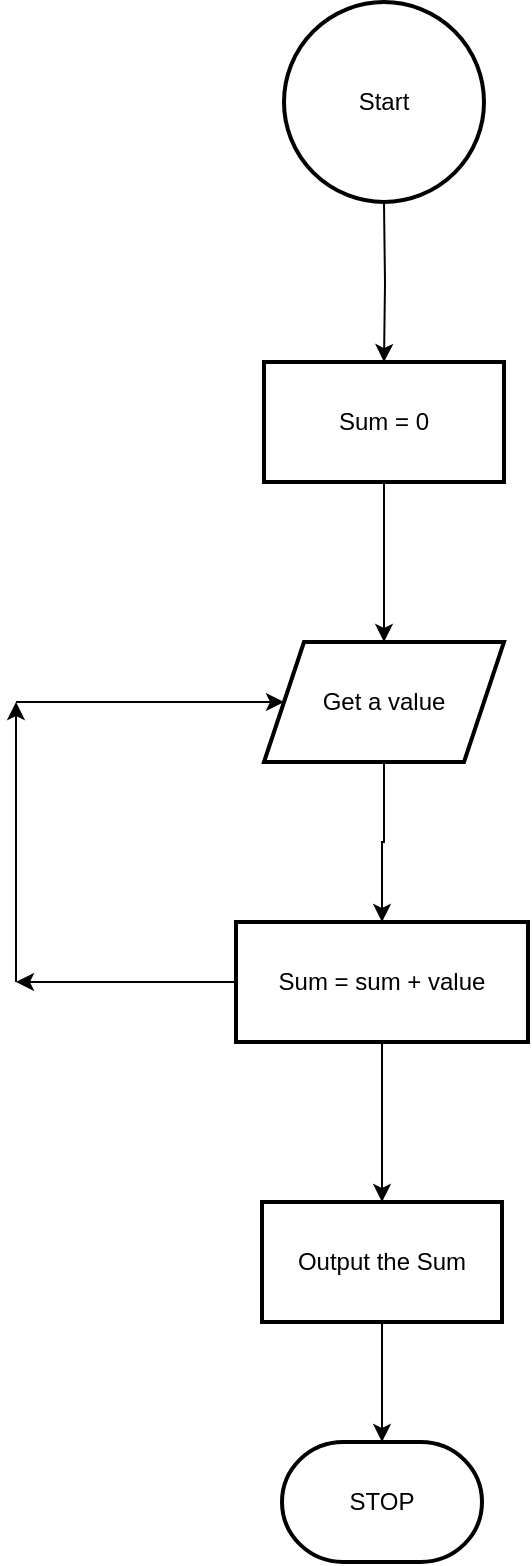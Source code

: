 <mxfile version="24.7.7">
  <diagram id="C5RBs43oDa-KdzZeNtuy" name="Page-1">
    <mxGraphModel dx="1296" dy="719" grid="1" gridSize="10" guides="1" tooltips="1" connect="1" arrows="1" fold="1" page="1" pageScale="1" pageWidth="827" pageHeight="1169" math="0" shadow="0">
      <root>
        <mxCell id="WIyWlLk6GJQsqaUBKTNV-0" />
        <mxCell id="WIyWlLk6GJQsqaUBKTNV-1" parent="WIyWlLk6GJQsqaUBKTNV-0" />
        <mxCell id="PJYZeeyJtvybxpKXVPIw-3" value="" style="edgeStyle=orthogonalEdgeStyle;rounded=0;orthogonalLoop=1;jettySize=auto;html=1;" edge="1" parent="WIyWlLk6GJQsqaUBKTNV-1" target="PJYZeeyJtvybxpKXVPIw-2">
          <mxGeometry relative="1" as="geometry">
            <mxPoint x="414" y="200" as="sourcePoint" />
          </mxGeometry>
        </mxCell>
        <mxCell id="PJYZeeyJtvybxpKXVPIw-6" value="" style="edgeStyle=orthogonalEdgeStyle;rounded=0;orthogonalLoop=1;jettySize=auto;html=1;" edge="1" parent="WIyWlLk6GJQsqaUBKTNV-1" source="PJYZeeyJtvybxpKXVPIw-2" target="PJYZeeyJtvybxpKXVPIw-5">
          <mxGeometry relative="1" as="geometry" />
        </mxCell>
        <mxCell id="PJYZeeyJtvybxpKXVPIw-2" value="Sum = 0" style="whiteSpace=wrap;html=1;strokeWidth=2;" vertex="1" parent="WIyWlLk6GJQsqaUBKTNV-1">
          <mxGeometry x="354" y="280" width="120" height="60" as="geometry" />
        </mxCell>
        <mxCell id="PJYZeeyJtvybxpKXVPIw-8" value="" style="edgeStyle=orthogonalEdgeStyle;rounded=0;orthogonalLoop=1;jettySize=auto;html=1;" edge="1" parent="WIyWlLk6GJQsqaUBKTNV-1" source="PJYZeeyJtvybxpKXVPIw-5" target="PJYZeeyJtvybxpKXVPIw-7">
          <mxGeometry relative="1" as="geometry" />
        </mxCell>
        <mxCell id="PJYZeeyJtvybxpKXVPIw-5" value="Get a value" style="shape=parallelogram;perimeter=parallelogramPerimeter;whiteSpace=wrap;html=1;fixedSize=1;strokeWidth=2;" vertex="1" parent="WIyWlLk6GJQsqaUBKTNV-1">
          <mxGeometry x="354" y="420" width="120" height="60" as="geometry" />
        </mxCell>
        <mxCell id="PJYZeeyJtvybxpKXVPIw-10" value="" style="edgeStyle=orthogonalEdgeStyle;rounded=0;orthogonalLoop=1;jettySize=auto;html=1;" edge="1" parent="WIyWlLk6GJQsqaUBKTNV-1" source="PJYZeeyJtvybxpKXVPIw-7" target="PJYZeeyJtvybxpKXVPIw-9">
          <mxGeometry relative="1" as="geometry" />
        </mxCell>
        <mxCell id="PJYZeeyJtvybxpKXVPIw-7" value="Sum = sum + value" style="whiteSpace=wrap;html=1;strokeWidth=2;" vertex="1" parent="WIyWlLk6GJQsqaUBKTNV-1">
          <mxGeometry x="340" y="560" width="146" height="60" as="geometry" />
        </mxCell>
        <mxCell id="PJYZeeyJtvybxpKXVPIw-16" value="" style="edgeStyle=orthogonalEdgeStyle;rounded=0;orthogonalLoop=1;jettySize=auto;html=1;" edge="1" parent="WIyWlLk6GJQsqaUBKTNV-1" source="PJYZeeyJtvybxpKXVPIw-9" target="PJYZeeyJtvybxpKXVPIw-14">
          <mxGeometry relative="1" as="geometry" />
        </mxCell>
        <mxCell id="PJYZeeyJtvybxpKXVPIw-9" value="Output the Sum" style="whiteSpace=wrap;html=1;strokeWidth=2;" vertex="1" parent="WIyWlLk6GJQsqaUBKTNV-1">
          <mxGeometry x="353" y="700" width="120" height="60" as="geometry" />
        </mxCell>
        <mxCell id="PJYZeeyJtvybxpKXVPIw-14" value="STOP" style="strokeWidth=2;html=1;shape=mxgraph.flowchart.terminator;whiteSpace=wrap;" vertex="1" parent="WIyWlLk6GJQsqaUBKTNV-1">
          <mxGeometry x="363" y="820" width="100" height="60" as="geometry" />
        </mxCell>
        <mxCell id="PJYZeeyJtvybxpKXVPIw-17" value="Start" style="strokeWidth=2;html=1;shape=mxgraph.flowchart.start_2;whiteSpace=wrap;" vertex="1" parent="WIyWlLk6GJQsqaUBKTNV-1">
          <mxGeometry x="364" y="100" width="100" height="100" as="geometry" />
        </mxCell>
        <mxCell id="PJYZeeyJtvybxpKXVPIw-20" value="" style="endArrow=classic;html=1;rounded=0;" edge="1" parent="WIyWlLk6GJQsqaUBKTNV-1">
          <mxGeometry width="50" height="50" relative="1" as="geometry">
            <mxPoint x="340" y="590" as="sourcePoint" />
            <mxPoint x="230" y="590" as="targetPoint" />
          </mxGeometry>
        </mxCell>
        <mxCell id="PJYZeeyJtvybxpKXVPIw-21" value="" style="endArrow=classic;html=1;rounded=0;" edge="1" parent="WIyWlLk6GJQsqaUBKTNV-1">
          <mxGeometry width="50" height="50" relative="1" as="geometry">
            <mxPoint x="230" y="590" as="sourcePoint" />
            <mxPoint x="230" y="450" as="targetPoint" />
            <Array as="points">
              <mxPoint x="230" y="580" />
            </Array>
          </mxGeometry>
        </mxCell>
        <mxCell id="PJYZeeyJtvybxpKXVPIw-22" value="" style="endArrow=classic;html=1;rounded=0;entryX=0;entryY=0.5;entryDx=0;entryDy=0;" edge="1" parent="WIyWlLk6GJQsqaUBKTNV-1" target="PJYZeeyJtvybxpKXVPIw-5">
          <mxGeometry width="50" height="50" relative="1" as="geometry">
            <mxPoint x="230" y="450" as="sourcePoint" />
            <mxPoint x="390" y="540" as="targetPoint" />
          </mxGeometry>
        </mxCell>
      </root>
    </mxGraphModel>
  </diagram>
</mxfile>
